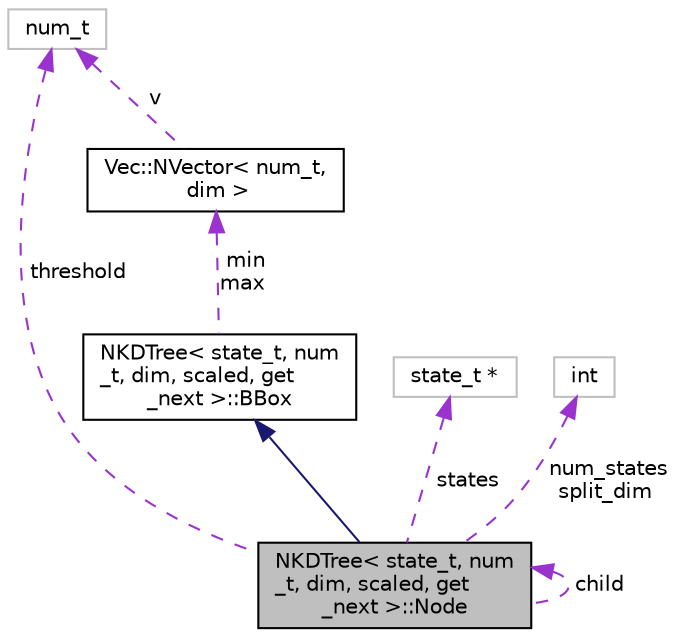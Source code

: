 digraph "NKDTree&lt; state_t, num_t, dim, scaled, get_next &gt;::Node"
{
 // INTERACTIVE_SVG=YES
  edge [fontname="Helvetica",fontsize="10",labelfontname="Helvetica",labelfontsize="10"];
  node [fontname="Helvetica",fontsize="10",shape=record];
  Node1 [label="NKDTree\< state_t, num\l_t, dim, scaled, get\l_next \>::Node",height=0.2,width=0.4,color="black", fillcolor="grey75", style="filled", fontcolor="black"];
  Node2 -> Node1 [dir="back",color="midnightblue",fontsize="10",style="solid",fontname="Helvetica"];
  Node2 [label="NKDTree\< state_t, num\l_t, dim, scaled, get\l_next \>::BBox",height=0.2,width=0.4,color="black", fillcolor="white", style="filled",URL="$db/d14/struct_n_k_d_tree_1_1_b_box.html"];
  Node3 -> Node2 [dir="back",color="darkorchid3",fontsize="10",style="dashed",label=" min\nmax" ,fontname="Helvetica"];
  Node3 [label="Vec::NVector\< num_t,\l dim \>",height=0.2,width=0.4,color="black", fillcolor="white", style="filled",URL="$d5/d1c/class_vec_1_1_n_vector.html"];
  Node4 -> Node3 [dir="back",color="darkorchid3",fontsize="10",style="dashed",label=" v" ,fontname="Helvetica"];
  Node4 [label="num_t",height=0.2,width=0.4,color="grey75", fillcolor="white", style="filled"];
  Node4 -> Node1 [dir="back",color="darkorchid3",fontsize="10",style="dashed",label=" threshold" ,fontname="Helvetica"];
  Node5 -> Node1 [dir="back",color="darkorchid3",fontsize="10",style="dashed",label=" states" ,fontname="Helvetica"];
  Node5 [label="state_t *",height=0.2,width=0.4,color="grey75", fillcolor="white", style="filled"];
  Node6 -> Node1 [dir="back",color="darkorchid3",fontsize="10",style="dashed",label=" num_states\nsplit_dim" ,fontname="Helvetica"];
  Node6 [label="int",height=0.2,width=0.4,color="grey75", fillcolor="white", style="filled"];
  Node1 -> Node1 [dir="back",color="darkorchid3",fontsize="10",style="dashed",label=" child" ,fontname="Helvetica"];
}
